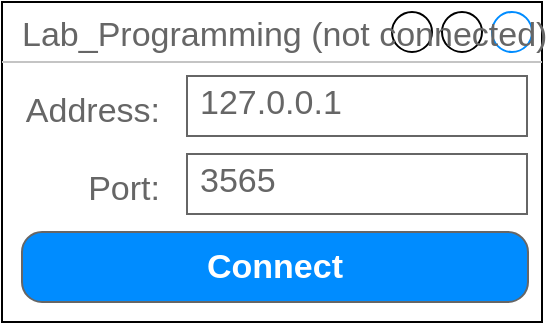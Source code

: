<mxfile version="10.7.5" type="device"><diagram name="Connect window" id="2cc2dc42-3aac-f2a9-1cec-7a8b7cbee084"><mxGraphModel dx="840" dy="453" grid="1" gridSize="10" guides="1" tooltips="1" connect="1" arrows="1" fold="1" page="1" pageScale="1" pageWidth="1100" pageHeight="850" background="#ffffff" math="0" shadow="0"><root><mxCell id="0"/><mxCell id="1" parent="0"/><mxCell id="_SI0xYBLDwgT2PBkYXC6-1" value="Lab_Programming (not connected)" style="strokeWidth=1;shadow=0;dashed=0;align=center;html=1;shape=mxgraph.mockup.containers.window;align=left;verticalAlign=top;spacingLeft=8;strokeColor2=#008cff;strokeColor3=#c4c4c4;fontColor=#666666;fillColor=#ffffff;mainText=;fontSize=17;labelBackgroundColor=none;" parent="1" vertex="1"><mxGeometry x="370" y="345" width="270" height="160" as="geometry"/></mxCell><mxCell id="WxHlLkSTPdn9kwQNUk0C-4" value="3565" style="strokeWidth=1;shadow=0;dashed=0;align=center;html=1;shape=mxgraph.mockup.text.textBox;fillColor=#ffffff;fontColor=#666666;align=left;fontSize=17;spacingLeft=4;spacingTop=-3;strokeColor=#666666;mainText=" parent="1" vertex="1"><mxGeometry x="462.5" y="421" width="170" height="30" as="geometry"/></mxCell><mxCell id="WxHlLkSTPdn9kwQNUk0C-6" value="Connect" style="strokeWidth=1;shadow=0;dashed=0;align=center;html=1;shape=mxgraph.mockup.buttons.button;strokeColor=#666666;fontColor=#ffffff;mainText=;buttonStyle=round;fontSize=17;fontStyle=1;fillColor=#008cff;whiteSpace=wrap;" parent="1" vertex="1"><mxGeometry x="380" y="460" width="253" height="35" as="geometry"/></mxCell><mxCell id="WxHlLkSTPdn9kwQNUk0C-3" value="127.0.0.1&lt;br&gt;" style="strokeWidth=1;shadow=0;dashed=0;align=center;html=1;shape=mxgraph.mockup.text.textBox;fillColor=#ffffff;fontColor=#666666;align=left;fontSize=17;spacingLeft=4;spacingTop=-3;strokeColor=#666666;mainText=" parent="1" vertex="1"><mxGeometry x="462.5" y="382" width="170" height="30" as="geometry"/></mxCell><mxCell id="TGN2BetAZygE8xFts-ZJ-2" value="&lt;div style=&quot;text-align: right&quot;&gt;&lt;span&gt;Address:&lt;/span&gt;&lt;/div&gt;" style="text;html=1;resizable=1;points=[];autosize=0;align=right;verticalAlign=top;spacingTop=-4;fontSize=17;fontColor=#666666;" vertex="1" parent="1"><mxGeometry x="380" y="387" width="70" height="20" as="geometry"/></mxCell><mxCell id="TGN2BetAZygE8xFts-ZJ-3" value="&lt;div style=&quot;text-align: right&quot;&gt;&lt;span&gt;Port:&lt;/span&gt;&lt;/div&gt;" style="text;html=1;resizable=1;points=[];autosize=0;align=right;verticalAlign=top;spacingTop=-4;fontSize=17;fontColor=#666666;" vertex="1" parent="1"><mxGeometry x="380" y="426" width="70" height="20" as="geometry"/></mxCell></root></mxGraphModel></diagram><diagram name="Main window (-, Map, not selected)" id="1pri1nLBdrMn8fLoaGBf"><mxGraphModel dx="1200" dy="647" grid="1" gridSize="10" guides="1" tooltips="1" connect="1" arrows="1" fold="1" page="1" pageScale="1" pageWidth="1100" pageHeight="850" background="#ffffff" math="0" shadow="0"><root><mxCell id="fZoVY0txiPvGzkS2jVmz-0"/><mxCell id="fZoVY0txiPvGzkS2jVmz-1" parent="fZoVY0txiPvGzkS2jVmz-0"/><mxCell id="fZoVY0txiPvGzkS2jVmz-2" value="Lab_Programming" style="strokeWidth=1;shadow=0;dashed=0;align=center;html=1;shape=mxgraph.mockup.containers.window;align=left;verticalAlign=top;spacingLeft=8;strokeColor2=#008cff;strokeColor3=#c4c4c4;fontColor=#666666;fillColor=#ffffff;mainText=;fontSize=17;labelBackgroundColor=none;" parent="fZoVY0txiPvGzkS2jVmz-1" vertex="1"><mxGeometry x="20" y="20" width="1060" height="810" as="geometry"/></mxCell><mxCell id="j1vATc0kbdT9ujCcf26L-0" value="" style="strokeWidth=1;shadow=0;dashed=0;align=center;html=1;shape=mxgraph.mockup.forms.rrect;rSize=0;strokeColor=#999999;fillColor=#ffffff;" parent="fZoVY0txiPvGzkS2jVmz-1" vertex="1"><mxGeometry x="20" y="50" width="1060" height="30" as="geometry"/></mxCell><mxCell id="j1vATc0kbdT9ujCcf26L-1" value="File&lt;br&gt;" style="strokeColor=inherit;fillColor=inherit;gradientColor=inherit;strokeWidth=1;shadow=0;dashed=0;align=center;html=1;shape=mxgraph.mockup.forms.rrect;rSize=0;fontSize=17;fontColor=#666666;" parent="j1vATc0kbdT9ujCcf26L-0" vertex="1"><mxGeometry width="90" height="30" as="geometry"/></mxCell><mxCell id="j1vATc0kbdT9ujCcf26L-2" value="About" style="strokeColor=inherit;fillColor=inherit;gradientColor=inherit;strokeWidth=1;shadow=0;dashed=0;align=center;html=1;shape=mxgraph.mockup.forms.rrect;rSize=0;fontSize=17;fontColor=#666666;" parent="j1vATc0kbdT9ujCcf26L-0" vertex="1"><mxGeometry x="88" width="102" height="30" as="geometry"/></mxCell><mxCell id="j1vATc0kbdT9ujCcf26L-10" value="" style="strokeWidth=1;shadow=0;dashed=0;align=center;html=1;shape=mxgraph.mockup.containers.marginRect2;rectMarginTop=32;strokeColor=#666666;fillColor=#ffffff;gradientColor=none;" parent="fZoVY0txiPvGzkS2jVmz-1" vertex="1"><mxGeometry x="30" y="100" width="730" height="720" as="geometry"/></mxCell><mxCell id="j1vATc0kbdT9ujCcf26L-12" value="List&lt;br&gt;" style="strokeWidth=1;shadow=0;dashed=0;align=center;html=1;shape=mxgraph.mockup.containers.rrect;rSize=0;fontSize=17;fontColor=#666666;strokeColor=#666666;fillColor=#FFFFFF;" parent="j1vATc0kbdT9ujCcf26L-10" vertex="1"><mxGeometry width="60" height="25" relative="1" as="geometry"><mxPoint x="75" as="offset"/></mxGeometry></mxCell><mxCell id="j1vATc0kbdT9ujCcf26L-14" value="" style="strokeWidth=1;shadow=0;dashed=0;align=center;html=1;shape=mxgraph.mockup.containers.topButton;rSize=5;strokeColor=#008cff;fillColor=#008cff;gradientColor=none;resizeWidth=1;movable=0;deletable=1;" parent="j1vATc0kbdT9ujCcf26L-10" vertex="1"><mxGeometry width="730" height="7" relative="1" as="geometry"><mxPoint y="25" as="offset"/></mxGeometry></mxCell><mxCell id="j1vATc0kbdT9ujCcf26L-11" value="Map" style="strokeColor=#008CFF;fillColor=#008CFF;gradientColor=inherit;strokeWidth=1;shadow=0;dashed=0;align=center;html=1;shape=mxgraph.mockup.containers.rrect;rSize=0;fontSize=17;fontColor=#FFFFFF;gradientColor=none;" parent="j1vATc0kbdT9ujCcf26L-10" vertex="1"><mxGeometry width="60" height="25" relative="1" as="geometry"><mxPoint x="10" as="offset"/></mxGeometry></mxCell><mxCell id="8aASlIM3Zq9LBH6LRAbH-0" value="" style="verticalLabelPosition=bottom;shadow=0;dashed=0;align=center;html=1;verticalAlign=top;strokeWidth=1;shape=mxgraph.mockup.markup.line;strokeColor=#999999;fillColor=#FFFFFF;fontSize=17;fontColor=#666666;" parent="j1vATc0kbdT9ujCcf26L-10" vertex="1"><mxGeometry y="355" width="730" height="20" as="geometry"/></mxCell><mxCell id="8aASlIM3Zq9LBH6LRAbH-3" value="" style="verticalLabelPosition=bottom;shadow=0;dashed=0;align=center;html=1;verticalAlign=top;strokeWidth=1;shape=mxgraph.mockup.markup.line;strokeColor=#999999;direction=north;fillColor=#FFFFFF;fontSize=17;fontColor=#666666;" parent="j1vATc0kbdT9ujCcf26L-10" vertex="1"><mxGeometry x="355" y="30" width="20" height="690" as="geometry"/></mxCell><mxCell id="8aASlIM3Zq9LBH6LRAbH-4" value="" style="verticalLabelPosition=bottom;shadow=0;dashed=0;align=center;html=1;verticalAlign=top;strokeWidth=1;shape=mxgraph.mockup.graphics.simpleIcon;strokeColor=#999999;fillColor=#ffffff;fontSize=17;fontColor=#666666;" parent="j1vATc0kbdT9ujCcf26L-10" vertex="1"><mxGeometry x="180" y="240" width="50" height="50" as="geometry"/></mxCell><mxCell id="8aASlIM3Zq9LBH6LRAbH-5" value="oaoaoa" style="text;html=1;strokeColor=none;fillColor=none;align=center;verticalAlign=middle;whiteSpace=wrap;rounded=0;fontSize=17;fontColor=#666666;" parent="j1vATc0kbdT9ujCcf26L-10" vertex="1"><mxGeometry x="185" y="290" width="40" height="20" as="geometry"/></mxCell><mxCell id="s3PyNT1RtB8e3w7yZ6so-1" value="Add element" style="strokeWidth=1;shadow=0;dashed=0;align=center;html=1;shape=mxgraph.mockup.buttons.button;strokeColor=#666666;fontColor=#ffffff;mainText=;buttonStyle=round;fontSize=17;fontStyle=1;fillColor=#008cff;whiteSpace=wrap;" parent="fZoVY0txiPvGzkS2jVmz-1" vertex="1"><mxGeometry x="770" y="200" width="300" height="40" as="geometry"/></mxCell><mxCell id="s3PyNT1RtB8e3w7yZ6so-2" value="Remove element" style="strokeWidth=1;shadow=0;dashed=0;align=center;html=1;shape=mxgraph.mockup.buttons.button;strokeColor=#666666;fontColor=#ffffff;mainText=;buttonStyle=round;fontSize=17;fontStyle=1;fillColor=#008cff;whiteSpace=wrap;" parent="fZoVY0txiPvGzkS2jVmz-1" vertex="1"><mxGeometry x="770" y="250" width="300" height="40" as="geometry"/></mxCell><mxCell id="s3PyNT1RtB8e3w7yZ6so-3" value="Remove lower elements" style="strokeWidth=1;shadow=0;dashed=0;align=center;html=1;shape=mxgraph.mockup.buttons.button;strokeColor=#666666;fontColor=#ffffff;mainText=;buttonStyle=round;fontSize=17;fontStyle=1;fillColor=#008cff;whiteSpace=wrap;" parent="fZoVY0txiPvGzkS2jVmz-1" vertex="1"><mxGeometry x="770" y="300" width="300" height="40" as="geometry"/></mxCell><mxCell id="s3PyNT1RtB8e3w7yZ6so-4" value="Remove greater elements" style="strokeWidth=1;shadow=0;dashed=0;align=center;html=1;shape=mxgraph.mockup.buttons.button;strokeColor=#666666;fontColor=#ffffff;mainText=;buttonStyle=round;fontSize=17;fontStyle=1;fillColor=#008cff;whiteSpace=wrap;" parent="fZoVY0txiPvGzkS2jVmz-1" vertex="1"><mxGeometry x="770" y="350" width="300" height="40" as="geometry"/></mxCell><mxCell id="s3PyNT1RtB8e3w7yZ6so-5" value="Collection information" style="strokeWidth=1;shadow=0;dashed=0;align=center;html=1;shape=mxgraph.mockup.buttons.button;strokeColor=#666666;fontColor=#ffffff;mainText=;buttonStyle=round;fontSize=17;fontStyle=1;fillColor=#008cff;whiteSpace=wrap;" parent="fZoVY0txiPvGzkS2jVmz-1" vertex="1"><mxGeometry x="770" y="150" width="300" height="40" as="geometry"/></mxCell><mxCell id="YfdmUX6YuBr82cvhAE1C-0" value="Login" style="strokeWidth=1;shadow=0;dashed=0;align=center;html=1;shape=mxgraph.mockup.buttons.button;strokeColor=#666666;fontColor=#ffffff;mainText=;buttonStyle=round;fontSize=17;fontStyle=1;fillColor=#008cff;whiteSpace=wrap;" vertex="1" parent="fZoVY0txiPvGzkS2jVmz-1"><mxGeometry x="770" y="100" width="300" height="40" as="geometry"/></mxCell></root></mxGraphModel></diagram><diagram name="Main window (ProgMiner, List, selected)" id="mJ7F1yQ6FYLH4IkzP14G"><mxGraphModel dx="1680" dy="906" grid="1" gridSize="10" guides="1" tooltips="1" connect="1" arrows="1" fold="1" page="1" pageScale="1" pageWidth="1100" pageHeight="850" background="#ffffff" math="0" shadow="0"><root><mxCell id="d0TpRYed9eCvetHtlOiZ-0"/><mxCell id="d0TpRYed9eCvetHtlOiZ-1" parent="d0TpRYed9eCvetHtlOiZ-0"/><mxCell id="d0TpRYed9eCvetHtlOiZ-2" value="Lab_Programming (ProgMiner)" style="strokeWidth=1;shadow=0;dashed=0;align=center;html=1;shape=mxgraph.mockup.containers.window;align=left;verticalAlign=top;spacingLeft=8;strokeColor2=#008cff;strokeColor3=#c4c4c4;fontColor=#666666;fillColor=#ffffff;mainText=;fontSize=17;labelBackgroundColor=none;" parent="d0TpRYed9eCvetHtlOiZ-1" vertex="1"><mxGeometry x="20" y="20" width="1060" height="810" as="geometry"/></mxCell><mxCell id="d0TpRYed9eCvetHtlOiZ-3" value="" style="strokeWidth=1;shadow=0;dashed=0;align=center;html=1;shape=mxgraph.mockup.forms.rrect;rSize=0;strokeColor=#999999;fillColor=#ffffff;" parent="d0TpRYed9eCvetHtlOiZ-1" vertex="1"><mxGeometry x="20" y="50" width="1060" height="30" as="geometry"/></mxCell><mxCell id="d0TpRYed9eCvetHtlOiZ-4" value="File&lt;br&gt;" style="strokeColor=inherit;fillColor=inherit;gradientColor=inherit;strokeWidth=1;shadow=0;dashed=0;align=center;html=1;shape=mxgraph.mockup.forms.rrect;rSize=0;fontSize=17;fontColor=#666666;" parent="d0TpRYed9eCvetHtlOiZ-3" vertex="1"><mxGeometry width="90" height="30" as="geometry"/></mxCell><mxCell id="d0TpRYed9eCvetHtlOiZ-5" value="About" style="strokeColor=inherit;fillColor=inherit;gradientColor=inherit;strokeWidth=1;shadow=0;dashed=0;align=center;html=1;shape=mxgraph.mockup.forms.rrect;rSize=0;fontSize=17;fontColor=#666666;" parent="d0TpRYed9eCvetHtlOiZ-3" vertex="1"><mxGeometry x="88" width="102" height="30" as="geometry"/></mxCell><mxCell id="d0TpRYed9eCvetHtlOiZ-6" value="" style="strokeWidth=1;shadow=0;dashed=0;align=center;html=1;shape=mxgraph.mockup.containers.marginRect2;rectMarginTop=32;strokeColor=#666666;fillColor=#ffffff;gradientColor=none;" parent="d0TpRYed9eCvetHtlOiZ-1" vertex="1"><mxGeometry x="30" y="100" width="730" height="720" as="geometry"/></mxCell><mxCell id="ANlEH88L2S9Uc6YS_Bjr-5" value="&lt;table border=&quot;1&quot; width=&quot;100%&quot; cellpadding=&quot;4&quot; style=&quot;width: 100% ; height: 100% ; border-collapse: collapse&quot;&gt;&lt;tbody&gt;&lt;tr style=&quot;background-color: #a7c942 ; color: #ffffff ; border: 1px solid #98bf21&quot;&gt;&lt;th align=&quot;left&quot;&gt;Name&lt;/th&gt;&lt;th align=&quot;left&quot;&gt;Volume&lt;/th&gt;&lt;th align=&quot;left&quot;&gt;Creating time&lt;/th&gt;&lt;td&gt;&lt;b&gt;X&lt;/b&gt;&lt;/td&gt;&lt;td&gt;&lt;b&gt;Y&lt;/b&gt;&lt;/td&gt;&lt;td&gt;&lt;b&gt;Z&lt;/b&gt;&lt;/td&gt;&lt;td&gt;&lt;b&gt;Lives&lt;/b&gt;&lt;/td&gt;&lt;td&gt;&lt;b&gt;Items&lt;/b&gt;&lt;/td&gt;&lt;/tr&gt;&lt;tr&gt;&lt;td&gt;oaoaoa&lt;/td&gt;&lt;td&gt;3.22&lt;/td&gt;&lt;td&gt;11 Sep 2001 13:37:43&lt;/td&gt;&lt;td&gt;23&lt;/td&gt;&lt;td&gt;24&lt;/td&gt;&lt;td&gt;53.3&lt;/td&gt;&lt;td style=&quot;text-align: center&quot;&gt;&lt;input type=&quot;checkbox&quot; checked=&quot;&quot;&gt;&lt;/td&gt;&lt;td&gt;&amp;nbsp; &amp;nbsp; &amp;nbsp; &amp;nbsp; &amp;nbsp; &amp;nbsp;&amp;nbsp;&lt;/td&gt;&lt;/tr&gt;&lt;tr&gt;&lt;td&gt;&lt;br&gt;&lt;/td&gt;&lt;td&gt;&lt;br&gt;&lt;/td&gt;&lt;td&gt;&lt;br&gt;&lt;/td&gt;&lt;td&gt;&lt;br&gt;&lt;/td&gt;&lt;td&gt;&lt;br&gt;&lt;/td&gt;&lt;td&gt;&lt;br&gt;&lt;/td&gt;&lt;td&gt;&lt;br&gt;&lt;/td&gt;&lt;td&gt;&lt;br&gt;&lt;/td&gt;&lt;/tr&gt;&lt;tr&gt;&lt;td&gt;&lt;br&gt;&lt;/td&gt;&lt;td&gt;&lt;br&gt;&lt;/td&gt;&lt;td&gt;&lt;br&gt;&lt;/td&gt;&lt;td&gt;&lt;br&gt;&lt;/td&gt;&lt;td&gt;&lt;br&gt;&lt;/td&gt;&lt;td&gt;&lt;br&gt;&lt;/td&gt;&lt;td&gt;&lt;br&gt;&lt;/td&gt;&lt;td&gt;&lt;br&gt;&lt;/td&gt;&lt;/tr&gt;&lt;tr&gt;&lt;td&gt;&lt;br&gt;&lt;/td&gt;&lt;td&gt;&lt;br&gt;&lt;/td&gt;&lt;td&gt;&lt;br&gt;&lt;/td&gt;&lt;td&gt;&lt;br&gt;&lt;/td&gt;&lt;td&gt;&lt;br&gt;&lt;/td&gt;&lt;td&gt;&lt;br&gt;&lt;/td&gt;&lt;td&gt;&lt;br&gt;&lt;/td&gt;&lt;td&gt;&lt;br&gt;&lt;/td&gt;&lt;/tr&gt;&lt;tr&gt;&lt;td&gt;&lt;br&gt;&lt;/td&gt;&lt;td&gt;&lt;br&gt;&lt;/td&gt;&lt;td&gt;&lt;br&gt;&lt;/td&gt;&lt;td&gt;&lt;br&gt;&lt;/td&gt;&lt;td&gt;&lt;br&gt;&lt;/td&gt;&lt;td&gt;&lt;br&gt;&lt;/td&gt;&lt;td&gt;&lt;br&gt;&lt;/td&gt;&lt;td&gt;&lt;br&gt;&lt;/td&gt;&lt;/tr&gt;&lt;tr&gt;&lt;td&gt;&lt;br&gt;&lt;/td&gt;&lt;td&gt;&lt;br&gt;&lt;/td&gt;&lt;td&gt;&lt;br&gt;&lt;/td&gt;&lt;td&gt;&lt;br&gt;&lt;/td&gt;&lt;td&gt;&lt;br&gt;&lt;/td&gt;&lt;td&gt;&lt;br&gt;&lt;/td&gt;&lt;td&gt;&lt;br&gt;&lt;/td&gt;&lt;td&gt;&lt;br&gt;&lt;/td&gt;&lt;/tr&gt;&lt;tr&gt;&lt;td&gt;&lt;br&gt;&lt;/td&gt;&lt;td&gt;&lt;br&gt;&lt;/td&gt;&lt;td&gt;&lt;br&gt;&lt;/td&gt;&lt;td&gt;&lt;br&gt;&lt;/td&gt;&lt;td&gt;&lt;br&gt;&lt;/td&gt;&lt;td&gt;&lt;br&gt;&lt;/td&gt;&lt;td&gt;&lt;br&gt;&lt;/td&gt;&lt;td&gt;&lt;br&gt;&lt;/td&gt;&lt;/tr&gt;&lt;tr&gt;&lt;td&gt;&lt;br&gt;&lt;/td&gt;&lt;td&gt;&lt;br&gt;&lt;/td&gt;&lt;td&gt;&lt;br&gt;&lt;/td&gt;&lt;td&gt;&lt;br&gt;&lt;/td&gt;&lt;td&gt;&lt;br&gt;&lt;/td&gt;&lt;td&gt;&lt;br&gt;&lt;/td&gt;&lt;td&gt;&lt;br&gt;&lt;/td&gt;&lt;td&gt;&lt;br&gt;&lt;/td&gt;&lt;/tr&gt;&lt;tr&gt;&lt;td&gt;&lt;br&gt;&lt;/td&gt;&lt;td&gt;&lt;br&gt;&lt;/td&gt;&lt;td&gt;&lt;br&gt;&lt;/td&gt;&lt;td&gt;&lt;br&gt;&lt;/td&gt;&lt;td&gt;&lt;br&gt;&lt;/td&gt;&lt;td&gt;&lt;br&gt;&lt;/td&gt;&lt;td&gt;&lt;br&gt;&lt;/td&gt;&lt;td&gt;&lt;br&gt;&lt;/td&gt;&lt;/tr&gt;&lt;tr&gt;&lt;td&gt;&lt;br&gt;&lt;/td&gt;&lt;td&gt;&lt;br&gt;&lt;/td&gt;&lt;td&gt;&lt;br&gt;&lt;/td&gt;&lt;td&gt;&lt;br&gt;&lt;/td&gt;&lt;td&gt;&lt;br&gt;&lt;/td&gt;&lt;td&gt;&lt;br&gt;&lt;/td&gt;&lt;td&gt;&lt;br&gt;&lt;/td&gt;&lt;td&gt;&lt;br&gt;&lt;/td&gt;&lt;/tr&gt;&lt;tr&gt;&lt;td&gt;&lt;br&gt;&lt;/td&gt;&lt;td&gt;&lt;br&gt;&lt;/td&gt;&lt;td&gt;&lt;br&gt;&lt;/td&gt;&lt;td&gt;&lt;br&gt;&lt;/td&gt;&lt;td&gt;&lt;br&gt;&lt;/td&gt;&lt;td&gt;&lt;br&gt;&lt;/td&gt;&lt;td&gt;&lt;br&gt;&lt;/td&gt;&lt;td&gt;&lt;br&gt;&lt;/td&gt;&lt;/tr&gt;&lt;tr&gt;&lt;td&gt;&lt;br&gt;&lt;/td&gt;&lt;td&gt;&lt;br&gt;&lt;/td&gt;&lt;td&gt;&lt;br&gt;&lt;/td&gt;&lt;td&gt;&lt;br&gt;&lt;/td&gt;&lt;td&gt;&lt;br&gt;&lt;/td&gt;&lt;td&gt;&lt;br&gt;&lt;/td&gt;&lt;td&gt;&lt;br&gt;&lt;/td&gt;&lt;td&gt;&lt;br&gt;&lt;/td&gt;&lt;/tr&gt;&lt;/tbody&gt;&lt;/table&gt;" style="text;html=1;strokeColor=#c0c0c0;fillColor=#ffffff;overflow=fill;rounded=0;fontSize=17;fontColor=#666666;align=left;" parent="d0TpRYed9eCvetHtlOiZ-6" vertex="1"><mxGeometry x="10" y="40" width="710" height="670" as="geometry"/></mxCell><mxCell id="d0TpRYed9eCvetHtlOiZ-7" value="List&lt;br&gt;" style="strokeWidth=1;shadow=0;dashed=0;align=center;html=1;shape=mxgraph.mockup.containers.rrect;rSize=0;fontSize=17;fontColor=#FFFFFF;strokeColor=#008CFF;fillColor=#008CFF;" parent="d0TpRYed9eCvetHtlOiZ-6" vertex="1"><mxGeometry width="60" height="25" relative="1" as="geometry"><mxPoint x="75" as="offset"/></mxGeometry></mxCell><mxCell id="d0TpRYed9eCvetHtlOiZ-8" value="" style="strokeWidth=1;shadow=0;dashed=0;align=center;html=1;shape=mxgraph.mockup.containers.topButton;rSize=5;strokeColor=#008cff;fillColor=#008cff;gradientColor=none;resizeWidth=1;movable=0;deletable=1;" parent="d0TpRYed9eCvetHtlOiZ-6" vertex="1"><mxGeometry width="730" height="7" relative="1" as="geometry"><mxPoint y="25" as="offset"/></mxGeometry></mxCell><mxCell id="d0TpRYed9eCvetHtlOiZ-9" value="Map" style="strokeColor=#666666;fillColor=#FFFFFF;gradientColor=inherit;strokeWidth=1;shadow=0;dashed=0;align=center;html=1;shape=mxgraph.mockup.containers.rrect;rSize=0;fontSize=17;fontColor=#666666;gradientColor=none;" parent="d0TpRYed9eCvetHtlOiZ-6" vertex="1"><mxGeometry width="60" height="25" relative="1" as="geometry"><mxPoint x="10" as="offset"/></mxGeometry></mxCell><mxCell id="2hhysi-gXitu3SIY7lwI-5" value="Items" style="strokeWidth=1;shadow=0;dashed=0;align=center;html=1;shape=mxgraph.mockup.buttons.button;strokeColor=#666666;fontColor=#ffffff;mainText=;buttonStyle=round;fontSize=17;fontStyle=1;fillColor=#008cff;whiteSpace=wrap;" parent="d0TpRYed9eCvetHtlOiZ-6" vertex="1"><mxGeometry x="640" y="100" width="70" height="35" as="geometry"/></mxCell><mxCell id="d0TpRYed9eCvetHtlOiZ-10" value="" style="shape=mxgraph.mockup.containers.marginRect;rectMarginTop=10;strokeColor=#666666;fillColor=#ffffff;strokeWidth=1;dashed=0;rounded=1;arcSize=5;recursiveResize=0;fontColor=#666666;" parent="d0TpRYed9eCvetHtlOiZ-1" vertex="1"><mxGeometry x="770" y="100" width="300" height="100" as="geometry"/></mxCell><mxCell id="d0TpRYed9eCvetHtlOiZ-11" value="Current user: ProgMiner" style="text;html=1;strokeColor=none;fillColor=none;align=left;verticalAlign=middle;whiteSpace=wrap;rounded=0;fontColor=#666666;fontSize=17;" parent="d0TpRYed9eCvetHtlOiZ-1" vertex="1"><mxGeometry x="780" y="120" width="280" height="20" as="geometry"/></mxCell><mxCell id="d0TpRYed9eCvetHtlOiZ-12" value="Logout" style="strokeWidth=1;shadow=0;dashed=0;align=center;html=1;shape=mxgraph.mockup.buttons.button;strokeColor=#666666;fontColor=#ffffff;mainText=;buttonStyle=round;fontSize=17;fontStyle=1;fillColor=#008cff;whiteSpace=wrap;" parent="d0TpRYed9eCvetHtlOiZ-1" vertex="1"><mxGeometry x="780" y="150" width="280" height="40" as="geometry"/></mxCell><mxCell id="d0TpRYed9eCvetHtlOiZ-13" value="Add element" style="strokeWidth=1;shadow=0;dashed=0;align=center;html=1;shape=mxgraph.mockup.buttons.button;strokeColor=#666666;fontColor=#ffffff;mainText=;buttonStyle=round;fontSize=17;fontStyle=1;fillColor=#008cff;whiteSpace=wrap;" parent="d0TpRYed9eCvetHtlOiZ-1" vertex="1"><mxGeometry x="770" y="260" width="300" height="40" as="geometry"/></mxCell><mxCell id="d0TpRYed9eCvetHtlOiZ-14" value="Remove element" style="strokeWidth=1;shadow=0;dashed=0;align=center;html=1;shape=mxgraph.mockup.buttons.button;strokeColor=#666666;fontColor=#ffffff;mainText=;buttonStyle=round;fontSize=17;fontStyle=1;fillColor=#008cff;whiteSpace=wrap;" parent="d0TpRYed9eCvetHtlOiZ-1" vertex="1"><mxGeometry x="770" y="310" width="300" height="40" as="geometry"/></mxCell><mxCell id="d0TpRYed9eCvetHtlOiZ-15" value="Remove lower elements" style="strokeWidth=1;shadow=0;dashed=0;align=center;html=1;shape=mxgraph.mockup.buttons.button;strokeColor=#666666;fontColor=#ffffff;mainText=;buttonStyle=round;fontSize=17;fontStyle=1;fillColor=#008cff;whiteSpace=wrap;" parent="d0TpRYed9eCvetHtlOiZ-1" vertex="1"><mxGeometry x="770" y="360" width="300" height="40" as="geometry"/></mxCell><mxCell id="d0TpRYed9eCvetHtlOiZ-16" value="Remove greater elements" style="strokeWidth=1;shadow=0;dashed=0;align=center;html=1;shape=mxgraph.mockup.buttons.button;strokeColor=#666666;fontColor=#ffffff;mainText=;buttonStyle=round;fontSize=17;fontStyle=1;fillColor=#008cff;whiteSpace=wrap;" parent="d0TpRYed9eCvetHtlOiZ-1" vertex="1"><mxGeometry x="770" y="410" width="300" height="40" as="geometry"/></mxCell><mxCell id="d0TpRYed9eCvetHtlOiZ-17" value="Collection information" style="strokeWidth=1;shadow=0;dashed=0;align=center;html=1;shape=mxgraph.mockup.buttons.button;strokeColor=#666666;fontColor=#ffffff;mainText=;buttonStyle=round;fontSize=17;fontStyle=1;fillColor=#008cff;whiteSpace=wrap;" parent="d0TpRYed9eCvetHtlOiZ-1" vertex="1"><mxGeometry x="770" y="210" width="300" height="40" as="geometry"/></mxCell></root></mxGraphModel></diagram><diagram id="LVFt1dSNkinfiUYYDjnT" name="Login window"><mxGraphModel dx="1667" dy="453" grid="1" gridSize="10" guides="1" tooltips="1" connect="1" arrows="1" fold="1" page="1" pageScale="1" pageWidth="827" pageHeight="1169" math="0" shadow="0"><root><mxCell id="egUOuxg9dlOz4zjiAWiC-0"/><mxCell id="egUOuxg9dlOz4zjiAWiC-1" parent="egUOuxg9dlOz4zjiAWiC-0"/><mxCell id="vbhW9NRNF00iUMNGKMFM-1" value="Login" style="strokeWidth=1;shadow=0;dashed=0;align=center;html=1;shape=mxgraph.mockup.containers.window;align=left;verticalAlign=top;spacingLeft=8;strokeColor2=#008cff;strokeColor3=#c4c4c4;fontColor=#666666;fillColor=#ffffff;mainText=;fontSize=17;labelBackgroundColor=none;" vertex="1" parent="egUOuxg9dlOz4zjiAWiC-1"><mxGeometry x="-102" y="510" width="200" height="160" as="geometry"/></mxCell><mxCell id="vbhW9NRNF00iUMNGKMFM-0" value="Username" style="strokeWidth=1;shadow=0;dashed=0;align=center;html=1;shape=mxgraph.mockup.text.textBox;fillColor=#ffffff;fontColor=#999999;align=left;fontSize=17;spacingLeft=4;spacingTop=-3;strokeColor=#666666;mainText=" vertex="1" parent="egUOuxg9dlOz4zjiAWiC-1"><mxGeometry x="-92" y="550" width="181" height="30" as="geometry"/></mxCell><mxCell id="vbhW9NRNF00iUMNGKMFM-2" value="Password" style="strokeWidth=1;shadow=0;dashed=0;align=center;html=1;shape=mxgraph.mockup.forms.pwField;strokeColor=#999999;mainText=;align=left;fillColor=#ffffff;fontColor=#999999;fontSize=17;spacingLeft=3;" vertex="1" parent="egUOuxg9dlOz4zjiAWiC-1"><mxGeometry x="-92" y="590" width="180" height="30" as="geometry"/></mxCell><mxCell id="vbhW9NRNF00iUMNGKMFM-3" value="Login&lt;br&gt;" style="strokeWidth=1;shadow=0;dashed=0;align=center;html=1;shape=mxgraph.mockup.buttons.button;strokeColor=#666666;fontColor=#ffffff;mainText=;buttonStyle=round;fontSize=17;fontStyle=1;fillColor=#008cff;whiteSpace=wrap;" vertex="1" parent="egUOuxg9dlOz4zjiAWiC-1"><mxGeometry x="-92" y="630" width="180" height="30" as="geometry"/></mxCell></root></mxGraphModel></diagram><diagram id="RwIqVj59z5uQ5mwLjtXC" name="Collection information window"><mxGraphModel dx="700" dy="378" grid="1" gridSize="10" guides="1" tooltips="1" connect="1" arrows="1" fold="1" page="1" pageScale="1" pageWidth="1169" pageHeight="827" math="0" shadow="0"><root><mxCell id="_Vzau1njuItK2lDpha28-0"/><mxCell id="_Vzau1njuItK2lDpha28-1" parent="_Vzau1njuItK2lDpha28-0"/><mxCell id="_Vzau1njuItK2lDpha28-2" value="Collection information&lt;br&gt;" style="strokeWidth=1;shadow=0;dashed=0;align=center;html=1;shape=mxgraph.mockup.containers.window;align=left;verticalAlign=top;spacingLeft=8;strokeColor2=#008cff;strokeColor3=#c4c4c4;fontColor=#666666;fillColor=#ffffff;mainText=;fontSize=17;labelBackgroundColor=none;" vertex="1" parent="_Vzau1njuItK2lDpha28-1"><mxGeometry x="448" y="288" width="272" height="253" as="geometry"/></mxCell><mxCell id="_Vzau1njuItK2lDpha28-3" value="&lt;table border=&quot;1&quot; width=&quot;100%&quot; cellpadding=&quot;4&quot; style=&quot;width: 100% ; height: 100% ; border-collapse: collapse&quot;&gt;&lt;tbody&gt;&lt;tr style=&quot;background-color: #a7c942 ; color: #ffffff ; border: 1px solid #98bf21&quot;&gt;&lt;th align=&quot;left&quot;&gt;Key&lt;/th&gt;&lt;th align=&quot;left&quot;&gt;Value&lt;/th&gt;&lt;/tr&gt;&lt;tr&gt;&lt;td&gt;&lt;table&gt;&lt;tbody&gt;&lt;tr&gt;&lt;td&gt;Creating time&lt;br&gt;&lt;/td&gt;&lt;/tr&gt;&lt;/tbody&gt;&lt;/table&gt;&lt;/td&gt;&lt;td&gt;&lt;table&gt;&lt;tbody&gt;&lt;tr&gt;&lt;td&gt;12 Sep 2013 23:22:11&lt;/td&gt;&lt;/tr&gt;&lt;/tbody&gt;&lt;/table&gt;&lt;/td&gt;&lt;/tr&gt;&lt;tr&gt;&lt;td&gt;&lt;br&gt;&lt;/td&gt;&lt;td&gt;&lt;br&gt;&lt;/td&gt;&lt;/tr&gt;&lt;tr&gt;&lt;td&gt;&lt;br&gt;&lt;/td&gt;&lt;td&gt;&lt;br&gt;&lt;/td&gt;&lt;/tr&gt;&lt;tr&gt;&lt;td&gt;&lt;br&gt;&lt;/td&gt;&lt;td&gt;&lt;br&gt;&lt;/td&gt;&lt;/tr&gt;&lt;tr&gt;&lt;td&gt;&lt;br&gt;&lt;/td&gt;&lt;td&gt;&lt;br&gt;&lt;/td&gt;&lt;/tr&gt;&lt;/tbody&gt;&lt;/table&gt;" style="text;html=1;strokeColor=#c0c0c0;fillColor=#ffffff;overflow=fill;rounded=0;fontColor=#999999;" vertex="1" parent="_Vzau1njuItK2lDpha28-1"><mxGeometry x="460" y="330" width="250" height="201" as="geometry"/></mxCell></root></mxGraphModel></diagram><diagram id="8WRuOHG9fvg1TnMM4A09" name="Element window"><mxGraphModel dx="840" dy="453" grid="1" gridSize="10" guides="1" tooltips="1" connect="1" arrows="1" fold="1" page="1" pageScale="1" pageWidth="1169" pageHeight="827" math="0" shadow="0"><root><mxCell id="AaQas3w_E0DwUTGzdIk--0"/><mxCell id="AaQas3w_E0DwUTGzdIk--1" parent="AaQas3w_E0DwUTGzdIk--0"/><mxCell id="AaQas3w_E0DwUTGzdIk--2" value="Specify element" style="strokeWidth=1;shadow=0;dashed=0;align=center;html=1;shape=mxgraph.mockup.containers.window;align=left;verticalAlign=top;spacingLeft=8;strokeColor2=#008cff;strokeColor3=#c4c4c4;fontColor=#666666;fillColor=#ffffff;mainText=;fontSize=17;labelBackgroundColor=none;" vertex="1" parent="AaQas3w_E0DwUTGzdIk--1"><mxGeometry x="409" y="208" width="350" height="382" as="geometry"/></mxCell><mxCell id="uzE-cUHYG6yeqvy_QOry-3" value="Select file..." style="strokeWidth=1;shadow=0;dashed=0;align=center;html=1;shape=mxgraph.mockup.buttons.button;strokeColor=#666666;fontColor=#ffffff;mainText=;buttonStyle=round;fontSize=17;fontStyle=1;fillColor=#008cff;whiteSpace=wrap;" vertex="1" parent="AaQas3w_E0DwUTGzdIk--1"><mxGeometry x="540" y="451" width="209" height="35" as="geometry"/></mxCell><mxCell id="AaQas3w_E0DwUTGzdIk--59" value="" style="strokeWidth=1;shadow=0;dashed=0;align=center;html=1;shape=mxgraph.mockup.text.textBox;fillColor=#ffffff;fontColor=#666666;align=left;fontSize=17;spacingLeft=4;spacingTop=-3;strokeColor=#666666;mainText=" vertex="1" parent="AaQas3w_E0DwUTGzdIk--1"><mxGeometry x="539" y="248" width="210" height="30" as="geometry"/></mxCell><mxCell id="AaQas3w_E0DwUTGzdIk--60" value="&lt;table cellpadding=&quot;0&quot; cellspacing=&quot;0&quot; style=&quot;width: 100% ; height: 100%&quot;&gt;&lt;tbody&gt;&lt;tr&gt;&lt;td style=&quot;width: 85%&quot;&gt;0&lt;/td&gt;&lt;td style=&quot;width: 15%&quot;&gt;&lt;/td&gt;&lt;/tr&gt;&lt;/tbody&gt;&lt;/table&gt;" style="strokeWidth=1;shadow=0;dashed=0;align=center;html=1;shape=mxgraph.mockup.forms.spinner;strokeColor=#999999;spinLayout=right;spinStyle=normal;adjStyle=triangle;fillColor=#aaddff;fontSize=17;fontColor=#666666;mainText=;html=1;overflow=fill;" vertex="1" parent="AaQas3w_E0DwUTGzdIk--1"><mxGeometry x="539" y="288" width="210" height="30" as="geometry"/></mxCell><mxCell id="AaQas3w_E0DwUTGzdIk--115" value="" style="strokeWidth=1;shadow=0;dashed=0;align=center;html=1;shape=mxgraph.mockup.text.textBox;fillColor=#ffffff;fontColor=#666666;align=left;fontSize=17;spacingLeft=4;spacingTop=-3;strokeColor=#666666;mainText=" vertex="1" parent="AaQas3w_E0DwUTGzdIk--1"><mxGeometry x="539" y="328" width="210" height="30" as="geometry"/></mxCell><mxCell id="AaQas3w_E0DwUTGzdIk--120" value="&lt;table cellpadding=&quot;0&quot; cellspacing=&quot;0&quot; style=&quot;width: 100% ; height: 100%&quot;&gt;&lt;tbody&gt;&lt;tr&gt;&lt;td style=&quot;width: 85%&quot;&gt;0&lt;/td&gt;&lt;td style=&quot;width: 15%&quot;&gt;&lt;/td&gt;&lt;/tr&gt;&lt;/tbody&gt;&lt;/table&gt;" style="strokeWidth=1;shadow=0;dashed=0;align=center;html=1;shape=mxgraph.mockup.forms.spinner;strokeColor=#999999;spinLayout=right;spinStyle=normal;adjStyle=triangle;fillColor=#aaddff;fontSize=17;fontColor=#666666;mainText=;html=1;overflow=fill;" vertex="1" parent="AaQas3w_E0DwUTGzdIk--1"><mxGeometry x="539" y="368" width="60" height="30" as="geometry"/></mxCell><mxCell id="AaQas3w_E0DwUTGzdIk--121" value="&lt;table cellpadding=&quot;0&quot; cellspacing=&quot;0&quot; style=&quot;width: 100% ; height: 100%&quot;&gt;&lt;tbody&gt;&lt;tr&gt;&lt;td style=&quot;width: 85%&quot;&gt;0&lt;/td&gt;&lt;td style=&quot;width: 15%&quot;&gt;&lt;/td&gt;&lt;/tr&gt;&lt;/tbody&gt;&lt;/table&gt;" style="strokeWidth=1;shadow=0;dashed=0;align=center;html=1;shape=mxgraph.mockup.forms.spinner;strokeColor=#999999;spinLayout=right;spinStyle=normal;adjStyle=triangle;fillColor=#aaddff;fontSize=17;fontColor=#666666;mainText=;html=1;overflow=fill;" vertex="1" parent="AaQas3w_E0DwUTGzdIk--1"><mxGeometry x="689" y="368" width="60" height="30" as="geometry"/></mxCell><mxCell id="AaQas3w_E0DwUTGzdIk--122" value="&lt;table cellpadding=&quot;0&quot; cellspacing=&quot;0&quot; style=&quot;width: 100% ; height: 100%&quot;&gt;&lt;tbody&gt;&lt;tr&gt;&lt;td style=&quot;width: 85%&quot;&gt;0&lt;/td&gt;&lt;td style=&quot;width: 15%&quot;&gt;&lt;/td&gt;&lt;/tr&gt;&lt;/tbody&gt;&lt;/table&gt;" style="strokeWidth=1;shadow=0;dashed=0;align=center;html=1;shape=mxgraph.mockup.forms.spinner;strokeColor=#999999;spinLayout=right;spinStyle=normal;adjStyle=triangle;fillColor=#aaddff;fontSize=17;fontColor=#666666;mainText=;html=1;overflow=fill;" vertex="1" parent="AaQas3w_E0DwUTGzdIk--1"><mxGeometry x="609" y="368" width="70" height="30" as="geometry"/></mxCell><mxCell id="AaQas3w_E0DwUTGzdIk--124" value="" style="strokeWidth=1;shadow=0;dashed=0;align=right;html=1;shape=mxgraph.mockup.forms.rrect;rSize=0;fillColor=#eeeeee;strokeColor=#999999;gradientColor=#cccccc;align=left;spacingLeft=4;fontSize=17;fontColor=#666666;labelPosition=left;verticalLabelPosition=middle;verticalAlign=middle;textDirection=ltr;" vertex="1" parent="AaQas3w_E0DwUTGzdIk--1"><mxGeometry x="540" y="414.5" width="19" height="20" as="geometry"/></mxCell><mxCell id="AaQas3w_E0DwUTGzdIk--131" value="Name:" style="text;html=1;strokeColor=none;fillColor=none;align=right;verticalAlign=middle;whiteSpace=wrap;rounded=0;fontColor=#666666;fontSize=17;" vertex="1" parent="AaQas3w_E0DwUTGzdIk--1"><mxGeometry x="429" y="253" width="100" height="20" as="geometry"/></mxCell><mxCell id="AaQas3w_E0DwUTGzdIk--132" value="Volume:" style="text;html=1;strokeColor=none;fillColor=none;align=right;verticalAlign=middle;whiteSpace=wrap;rounded=0;fontColor=#666666;fontSize=17;" vertex="1" parent="AaQas3w_E0DwUTGzdIk--1"><mxGeometry x="429" y="293" width="100" height="20" as="geometry"/></mxCell><mxCell id="AaQas3w_E0DwUTGzdIk--133" value="Creating time:" style="text;html=1;strokeColor=none;fillColor=none;align=right;verticalAlign=middle;whiteSpace=wrap;rounded=0;fontColor=#666666;fontSize=17;" vertex="1" parent="AaQas3w_E0DwUTGzdIk--1"><mxGeometry x="419" y="333" width="110" height="20" as="geometry"/></mxCell><mxCell id="AaQas3w_E0DwUTGzdIk--134" value="Position:" style="text;html=1;strokeColor=none;fillColor=none;align=right;verticalAlign=middle;whiteSpace=wrap;rounded=0;fontColor=#666666;fontSize=17;" vertex="1" parent="AaQas3w_E0DwUTGzdIk--1"><mxGeometry x="419" y="373" width="110" height="20" as="geometry"/></mxCell><mxCell id="uzE-cUHYG6yeqvy_QOry-1" value="Lives:" style="text;html=1;strokeColor=none;fillColor=none;align=right;verticalAlign=middle;whiteSpace=wrap;rounded=0;fontColor=#666666;fontSize=17;" vertex="1" parent="AaQas3w_E0DwUTGzdIk--1"><mxGeometry x="419" y="414.5" width="110" height="20" as="geometry"/></mxCell><mxCell id="Oxz59EgAYDn9RL6vsS2V-0" value="Continue" style="strokeWidth=1;shadow=0;dashed=0;align=center;html=1;shape=mxgraph.mockup.buttons.button;strokeColor=#666666;fontColor=#ffffff;mainText=;buttonStyle=round;fontSize=17;fontStyle=1;fillColor=#008cff;whiteSpace=wrap;" vertex="1" parent="AaQas3w_E0DwUTGzdIk--1"><mxGeometry x="420" y="541" width="330" height="35" as="geometry"/></mxCell><mxCell id="eHJ2g5tEUDhWqpHldoMq-0" value="Items" style="strokeWidth=1;shadow=0;dashed=0;align=center;html=1;shape=mxgraph.mockup.buttons.button;strokeColor=#666666;fontColor=#ffffff;mainText=;buttonStyle=round;fontSize=17;fontStyle=1;fillColor=#008cff;whiteSpace=wrap;" vertex="1" parent="AaQas3w_E0DwUTGzdIk--1"><mxGeometry x="540" y="496" width="209" height="35" as="geometry"/></mxCell><mxCell id="eHJ2g5tEUDhWqpHldoMq-1" value="Image:" style="text;html=1;strokeColor=none;fillColor=none;align=right;verticalAlign=middle;whiteSpace=wrap;rounded=0;fontColor=#666666;fontSize=17;" vertex="1" parent="AaQas3w_E0DwUTGzdIk--1"><mxGeometry x="419" y="458.5" width="110" height="20" as="geometry"/></mxCell></root></mxGraphModel></diagram><diagram id="FCL8dYwMzfA_epe4B34g" name="Items window"><mxGraphModel dx="840" dy="453" grid="1" gridSize="10" guides="1" tooltips="1" connect="1" arrows="1" fold="1" page="1" pageScale="1" pageWidth="1169" pageHeight="827" math="0" shadow="0"><root><mxCell id="hPHbQ9uWaDCwN4ch2C0D-0"/><mxCell id="hPHbQ9uWaDCwN4ch2C0D-1" parent="hPHbQ9uWaDCwN4ch2C0D-0"/><mxCell id="hPHbQ9uWaDCwN4ch2C0D-2" value="Items" style="strokeWidth=1;shadow=0;dashed=0;align=center;html=1;shape=mxgraph.mockup.containers.window;align=left;verticalAlign=top;spacingLeft=8;strokeColor2=#008cff;strokeColor3=#c4c4c4;fontColor=#666666;fillColor=#ffffff;mainText=;fontSize=17;labelBackgroundColor=none;" vertex="1" parent="hPHbQ9uWaDCwN4ch2C0D-1"><mxGeometry x="270" y="140" width="550" height="250" as="geometry"/></mxCell><mxCell id="hPHbQ9uWaDCwN4ch2C0D-3" value="&lt;table border=&quot;1&quot; width=&quot;100%&quot; cellpadding=&quot;4&quot; style=&quot;width: 100% ; height: 100% ; border-collapse: collapse&quot;&gt;&lt;tbody&gt;&lt;tr style=&quot;background-color: #a7c942 ; color: #ffffff ; border: 1px solid #98bf21&quot;&gt;&lt;th align=&quot;left&quot;&gt;Name&lt;/th&gt;&lt;th align=&quot;left&quot;&gt;Volume&lt;/th&gt;&lt;th align=&quot;left&quot;&gt;Creating time&lt;/th&gt;&lt;td&gt;&lt;b&gt;X&lt;/b&gt;&lt;/td&gt;&lt;td&gt;&lt;b&gt;Y&lt;/b&gt;&lt;/td&gt;&lt;td&gt;&lt;b&gt;Z&lt;/b&gt;&lt;/td&gt;&lt;/tr&gt;&lt;tr&gt;&lt;td&gt;&lt;br&gt;&lt;/td&gt;&lt;td&gt;&lt;br&gt;&lt;/td&gt;&lt;td&gt;&lt;br&gt;&lt;/td&gt;&lt;td&gt;&lt;br&gt;&lt;/td&gt;&lt;td&gt;&lt;br&gt;&lt;/td&gt;&lt;td&gt;&lt;br&gt;&lt;/td&gt;&lt;/tr&gt;&lt;tr&gt;&lt;td&gt;&lt;br&gt;&lt;/td&gt;&lt;td&gt;&lt;br&gt;&lt;/td&gt;&lt;td&gt;&lt;br&gt;&lt;/td&gt;&lt;td&gt;&lt;br&gt;&lt;/td&gt;&lt;td&gt;&lt;br&gt;&lt;/td&gt;&lt;td&gt;&lt;br&gt;&lt;/td&gt;&lt;/tr&gt;&lt;tr&gt;&lt;td&gt;&lt;br&gt;&lt;/td&gt;&lt;td&gt;&lt;br&gt;&lt;/td&gt;&lt;td&gt;&lt;br&gt;&lt;/td&gt;&lt;td&gt;&lt;br&gt;&lt;/td&gt;&lt;td&gt;&lt;br&gt;&lt;/td&gt;&lt;td&gt;&lt;br&gt;&lt;/td&gt;&lt;/tr&gt;&lt;tr&gt;&lt;td&gt;&lt;br&gt;&lt;/td&gt;&lt;td&gt;&lt;br&gt;&lt;/td&gt;&lt;td&gt;&lt;br&gt;&lt;/td&gt;&lt;td&gt;&lt;br&gt;&lt;/td&gt;&lt;td&gt;&lt;br&gt;&lt;/td&gt;&lt;td&gt;&lt;br&gt;&lt;/td&gt;&lt;/tr&gt;&lt;/tbody&gt;&lt;/table&gt;" style="text;html=1;strokeColor=#c0c0c0;fillColor=#ffffff;overflow=fill;rounded=0;fontSize=18;fontColor=#666666;" vertex="1" parent="hPHbQ9uWaDCwN4ch2C0D-1"><mxGeometry x="280" y="180" width="530" height="160" as="geometry"/></mxCell><mxCell id="CFNWvCwbSB4oISzbmGtN-0" value="Add item" style="strokeWidth=1;shadow=0;dashed=0;align=center;html=1;shape=mxgraph.mockup.buttons.button;strokeColor=#666666;fontColor=#ffffff;mainText=;buttonStyle=round;fontSize=17;fontStyle=1;fillColor=#008cff;whiteSpace=wrap;" vertex="1" parent="hPHbQ9uWaDCwN4ch2C0D-1"><mxGeometry x="280" y="350" width="260" height="30" as="geometry"/></mxCell><mxCell id="CFNWvCwbSB4oISzbmGtN-1" value="Remove item" style="strokeWidth=1;shadow=0;dashed=0;align=center;html=1;shape=mxgraph.mockup.buttons.button;strokeColor=#666666;fontColor=#ffffff;mainText=;buttonStyle=round;fontSize=17;fontStyle=1;fillColor=#008cff;whiteSpace=wrap;" vertex="1" parent="hPHbQ9uWaDCwN4ch2C0D-1"><mxGeometry x="550" y="350" width="260" height="30" as="geometry"/></mxCell></root></mxGraphModel></diagram><diagram id="utkslGSL44mEt093dENC" name="File menu"><mxGraphModel dx="1200" dy="647" grid="1" gridSize="10" guides="1" tooltips="1" connect="1" arrows="1" fold="1" page="1" pageScale="1" pageWidth="1169" pageHeight="827" math="0" shadow="0"><root><mxCell id="aPd_2LJyzKVMzVHwz1oa-0"/><mxCell id="aPd_2LJyzKVMzVHwz1oa-1" parent="aPd_2LJyzKVMzVHwz1oa-0"/><mxCell id="aPd_2LJyzKVMzVHwz1oa-2" value="&lt;table border=&quot;1&quot; width=&quot;100%&quot; cellpadding=&quot;4&quot; style=&quot;width: 100%; height: 100%; border-collapse: collapse; font-size: 12px;&quot;&gt;&lt;tbody style=&quot;font-size: 12px;&quot;&gt;&lt;tr style=&quot;font-size: 12px;&quot;&gt;&lt;td style=&quot;text-align: center; font-size: 12px;&quot;&gt;Load&lt;/td&gt;&lt;/tr&gt;&lt;tr style=&quot;font-size: 12px;&quot;&gt;&lt;td style=&quot;text-align: center; font-size: 12px;&quot;&gt;Save&lt;/td&gt;&lt;/tr&gt;&lt;tr style=&quot;font-size: 12px;&quot;&gt;&lt;td style=&quot;text-align: center; font-size: 12px;&quot;&gt;Import&lt;/td&gt;&lt;/tr&gt;&lt;tr style=&quot;font-size: 12px;&quot;&gt;&lt;td style=&quot;text-align: center; font-size: 12px;&quot;&gt;Users&lt;/td&gt;&lt;/tr&gt;&lt;tr style=&quot;font-size: 12px;&quot;&gt;&lt;td style=&quot;text-align: center; font-size: 12px;&quot;&gt;Exit&lt;/td&gt;&lt;/tr&gt;&lt;/tbody&gt;&lt;/table&gt;" style="text;html=1;strokeColor=#c0c0c0;fillColor=#ffffff;overflow=fill;rounded=0;fontSize=12;fontColor=#666666;align=right;" vertex="1" parent="aPd_2LJyzKVMzVHwz1oa-1"><mxGeometry x="320" y="180" width="70" height="120" as="geometry"/></mxCell></root></mxGraphModel></diagram><diagram id="gKb9-74G7m68vo7hw3DD" name="Users window"><mxGraphModel dx="840" dy="453" grid="1" gridSize="10" guides="1" tooltips="1" connect="1" arrows="1" fold="1" page="1" pageScale="1" pageWidth="1169" pageHeight="827" math="0" shadow="0"><root><mxCell id="_GWOkip-IWGrAI6GJv3o-0"/><mxCell id="_GWOkip-IWGrAI6GJv3o-1" parent="_GWOkip-IWGrAI6GJv3o-0"/><mxCell id="_GWOkip-IWGrAI6GJv3o-2" value="Users" style="strokeWidth=1;shadow=0;dashed=0;align=center;html=1;shape=mxgraph.mockup.containers.window;align=left;verticalAlign=top;spacingLeft=8;strokeColor2=#008cff;strokeColor3=#c4c4c4;fontColor=#666666;fillColor=#ffffff;mainText=;fontSize=17;labelBackgroundColor=none;" vertex="1" parent="_GWOkip-IWGrAI6GJv3o-1"><mxGeometry x="270" y="160" width="450" height="240" as="geometry"/></mxCell><mxCell id="_GWOkip-IWGrAI6GJv3o-3" value="&lt;table border=&quot;1&quot; width=&quot;100%&quot; cellpadding=&quot;4&quot; style=&quot;width: 100% ; height: 100% ; border-collapse: collapse&quot;&gt;&lt;tbody&gt;&lt;tr style=&quot;background-color: #a7c942 ; color: #ffffff ; border: 1px solid #98bf21&quot;&gt;&lt;th align=&quot;left&quot; style=&quot;text-align: center&quot;&gt;Username&lt;/th&gt;&lt;/tr&gt;&lt;tr&gt;&lt;td style=&quot;text-align: center&quot;&gt;default&lt;/td&gt;&lt;/tr&gt;&lt;tr&gt;&lt;td style=&quot;text-align: center&quot;&gt;root&lt;/td&gt;&lt;/tr&gt;&lt;tr&gt;&lt;td style=&quot;text-align: center&quot;&gt;ProgMiner&lt;/td&gt;&lt;/tr&gt;&lt;tr&gt;&lt;td style=&quot;text-align: center&quot;&gt;oaoaoa&lt;/td&gt;&lt;/tr&gt;&lt;/tbody&gt;&lt;/table&gt;" style="text;html=1;strokeColor=#c0c0c0;fillColor=#ffffff;overflow=fill;rounded=0;fontSize=17;fontColor=#666666;align=right;" vertex="1" parent="_GWOkip-IWGrAI6GJv3o-1"><mxGeometry x="280" y="200" width="170" height="190" as="geometry"/></mxCell><mxCell id="_GWOkip-IWGrAI6GJv3o-4" value="" style="strokeWidth=1;shadow=0;dashed=0;align=center;html=1;shape=mxgraph.mockup.text.textBox;fillColor=#ffffff;fontColor=#666666;align=left;fontSize=17;spacingLeft=4;spacingTop=-3;strokeColor=#666666;mainText=" vertex="1" parent="_GWOkip-IWGrAI6GJv3o-1"><mxGeometry x="560" y="200" width="150" height="30" as="geometry"/></mxCell><mxCell id="_GWOkip-IWGrAI6GJv3o-5" value="" style="strokeWidth=1;shadow=0;dashed=0;align=center;html=1;shape=mxgraph.mockup.forms.pwField;strokeColor=#999999;mainText=;align=left;fillColor=#ffffff;fontColor=#666666;fontSize=17;spacingLeft=3;" vertex="1" parent="_GWOkip-IWGrAI6GJv3o-1"><mxGeometry x="560" y="240" width="150" height="30" as="geometry"/></mxCell><mxCell id="_GWOkip-IWGrAI6GJv3o-7" value="&lt;div style=&quot;text-align: right&quot;&gt;&lt;span&gt;Username:&lt;/span&gt;&lt;/div&gt;" style="text;html=1;strokeColor=none;fillColor=none;align=right;verticalAlign=middle;whiteSpace=wrap;rounded=0;fontSize=17;fontColor=#666666;" vertex="1" parent="_GWOkip-IWGrAI6GJv3o-1"><mxGeometry x="460" y="205" width="90" height="20" as="geometry"/></mxCell><mxCell id="_GWOkip-IWGrAI6GJv3o-8" value="&lt;div style=&quot;text-align: right&quot;&gt;&lt;span&gt;Password:&lt;/span&gt;&lt;/div&gt;" style="text;html=1;strokeColor=none;fillColor=none;align=right;verticalAlign=middle;whiteSpace=wrap;rounded=0;fontSize=17;fontColor=#666666;" vertex="1" parent="_GWOkip-IWGrAI6GJv3o-1"><mxGeometry x="460" y="245" width="90" height="20" as="geometry"/></mxCell><mxCell id="_GWOkip-IWGrAI6GJv3o-9" value="Save" style="strokeWidth=1;shadow=0;dashed=0;align=center;html=1;shape=mxgraph.mockup.buttons.button;strokeColor=#666666;fontColor=#ffffff;mainText=;buttonStyle=round;fontSize=17;fontStyle=1;fillColor=#008cff;whiteSpace=wrap;" vertex="1" parent="_GWOkip-IWGrAI6GJv3o-1"><mxGeometry x="460" y="320" width="250" height="30" as="geometry"/></mxCell><mxCell id="_GWOkip-IWGrAI6GJv3o-10" value="Remove" style="strokeWidth=1;shadow=0;dashed=0;align=center;html=1;shape=mxgraph.mockup.buttons.button;strokeColor=#666666;fontColor=#ffffff;mainText=;buttonStyle=round;fontSize=17;fontStyle=1;fillColor=#008cff;whiteSpace=wrap;" vertex="1" parent="_GWOkip-IWGrAI6GJv3o-1"><mxGeometry x="590" y="360" width="120" height="30" as="geometry"/></mxCell><mxCell id="_GWOkip-IWGrAI6GJv3o-11" value="Add" style="strokeWidth=1;shadow=0;dashed=0;align=center;html=1;shape=mxgraph.mockup.buttons.button;strokeColor=#666666;fontColor=#ffffff;mainText=;buttonStyle=round;fontSize=17;fontStyle=1;fillColor=#008cff;whiteSpace=wrap;" vertex="1" parent="_GWOkip-IWGrAI6GJv3o-1"><mxGeometry x="460" y="360" width="120" height="30" as="geometry"/></mxCell><mxCell id="Q1ZAAANRCeap_xa_zhj5-0" value="Permissions" style="strokeWidth=1;shadow=0;dashed=0;align=center;html=1;shape=mxgraph.mockup.buttons.button;strokeColor=#666666;fontColor=#ffffff;mainText=;buttonStyle=round;fontSize=17;fontStyle=1;fillColor=#008cff;whiteSpace=wrap;" vertex="1" parent="_GWOkip-IWGrAI6GJv3o-1"><mxGeometry x="560" y="280" width="150" height="30" as="geometry"/></mxCell></root></mxGraphModel></diagram><diagram id="HV47K5Dgf-wlpdQYJVoV" name="Permissions window"><mxGraphModel dx="840" dy="453" grid="1" gridSize="10" guides="1" tooltips="1" connect="1" arrows="1" fold="1" page="1" pageScale="1" pageWidth="1169" pageHeight="827" math="0" shadow="0"><root><mxCell id="LA44V_mF2zrFK72GFycV-0"/><mxCell id="LA44V_mF2zrFK72GFycV-1" parent="LA44V_mF2zrFK72GFycV-0"/><mxCell id="YIxUpbN4aSrvw5G3GIms-0" value="Permissions" style="strokeWidth=1;shadow=0;dashed=0;align=center;html=1;shape=mxgraph.mockup.containers.window;align=left;verticalAlign=top;spacingLeft=8;strokeColor2=#008cff;strokeColor3=#c4c4c4;fontColor=#666666;fillColor=#ffffff;mainText=;fontSize=17;labelBackgroundColor=none;" vertex="1" parent="LA44V_mF2zrFK72GFycV-1"><mxGeometry x="444" y="268" width="280" height="290" as="geometry"/></mxCell><mxCell id="YIxUpbN4aSrvw5G3GIms-1" value="&lt;table border=&quot;1&quot; width=&quot;100%&quot; cellpadding=&quot;4&quot; style=&quot;width: 100% ; height: 100% ; border-collapse: collapse&quot;&gt;&lt;tbody&gt;&lt;tr style=&quot;background-color: #a7c942 ; color: #ffffff ; border: 1px solid #98bf21&quot;&gt;&lt;th align=&quot;left&quot;&gt;Permission&lt;/th&gt;&lt;/tr&gt;&lt;tr&gt;&lt;td&gt;&lt;br&gt;&lt;/td&gt;&lt;/tr&gt;&lt;tr&gt;&lt;td&gt;&lt;br&gt;&lt;/td&gt;&lt;/tr&gt;&lt;tr&gt;&lt;td&gt;&lt;br&gt;&lt;/td&gt;&lt;/tr&gt;&lt;tr&gt;&lt;td&gt;&lt;br&gt;&lt;/td&gt;&lt;/tr&gt;&lt;/tbody&gt;&lt;/table&gt;" style="text;html=1;strokeColor=#c0c0c0;fillColor=#ffffff;overflow=fill;rounded=0;fontSize=18;fontColor=#666666;" vertex="1" parent="LA44V_mF2zrFK72GFycV-1"><mxGeometry x="454" y="308" width="260" height="160" as="geometry"/></mxCell><mxCell id="YIxUpbN4aSrvw5G3GIms-2" value="Add permission" style="strokeWidth=1;shadow=0;dashed=0;align=center;html=1;shape=mxgraph.mockup.buttons.button;strokeColor=#666666;fontColor=#ffffff;mainText=;buttonStyle=round;fontSize=17;fontStyle=1;fillColor=#008cff;whiteSpace=wrap;" vertex="1" parent="LA44V_mF2zrFK72GFycV-1"><mxGeometry x="454" y="478" width="260" height="30" as="geometry"/></mxCell><mxCell id="YIxUpbN4aSrvw5G3GIms-3" value="Remove permission" style="strokeWidth=1;shadow=0;dashed=0;align=center;html=1;shape=mxgraph.mockup.buttons.button;strokeColor=#666666;fontColor=#ffffff;mainText=;buttonStyle=round;fontSize=17;fontStyle=1;fillColor=#008cff;whiteSpace=wrap;" vertex="1" parent="LA44V_mF2zrFK72GFycV-1"><mxGeometry x="454" y="518" width="260" height="30" as="geometry"/></mxCell></root></mxGraphModel></diagram></mxfile>